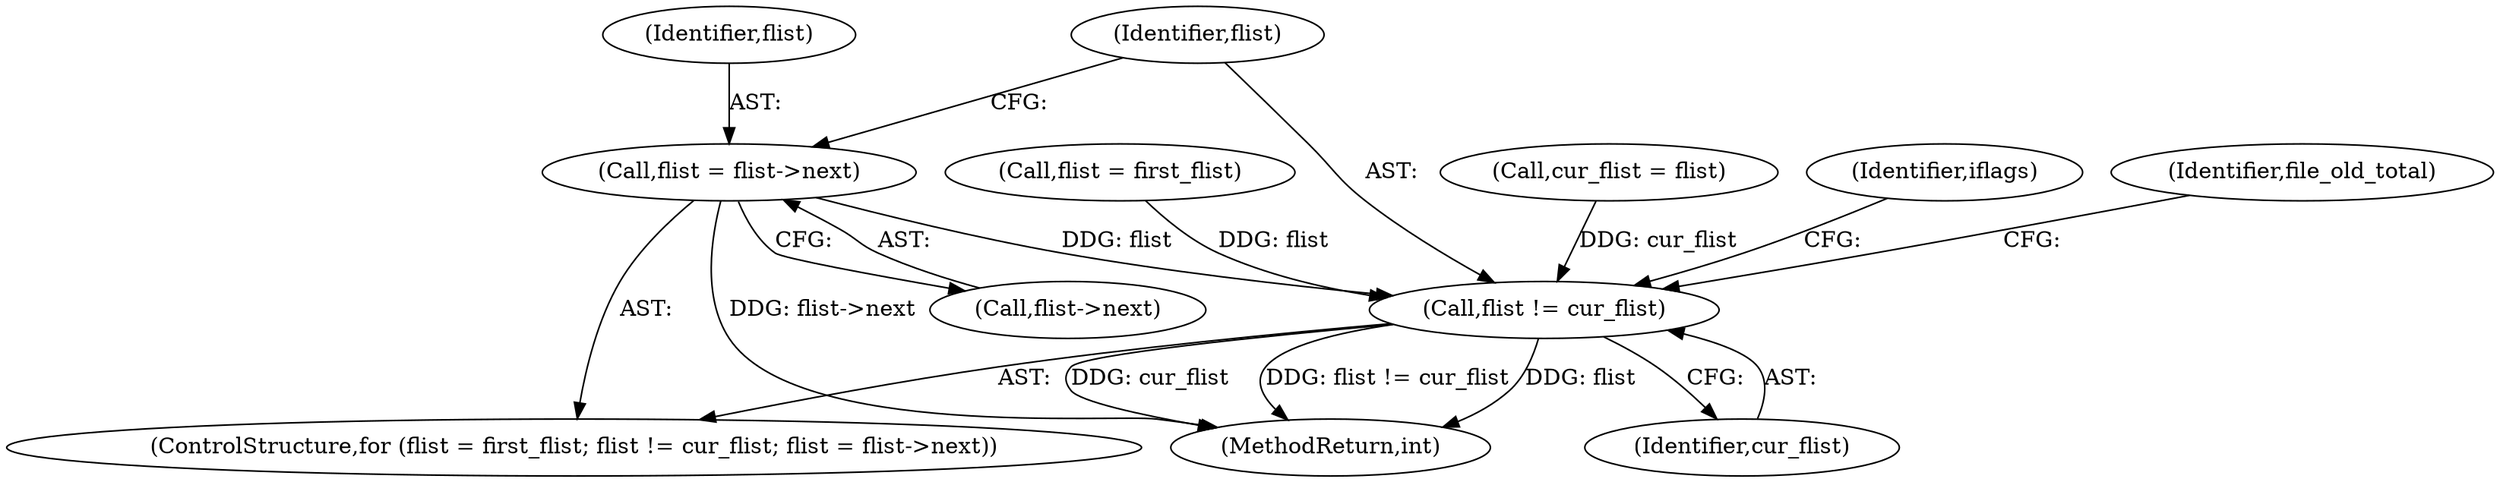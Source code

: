 digraph "0_samba_70aeb5fddd1b2f8e143276f8d5a085db16c593b9@pointer" {
"1000332" [label="(Call,flist = flist->next)"];
"1000329" [label="(Call,flist != cur_flist)"];
"1000325" [label="(ControlStructure,for (flist = first_flist; flist != cur_flist; flist = flist->next))"];
"1000333" [label="(Identifier,flist)"];
"1000330" [label="(Identifier,flist)"];
"1000411" [label="(MethodReturn,int)"];
"1000314" [label="(Call,cur_flist = flist)"];
"1000332" [label="(Call,flist = flist->next)"];
"1000334" [label="(Call,flist->next)"];
"1000331" [label="(Identifier,cur_flist)"];
"1000344" [label="(Identifier,iflags)"];
"1000338" [label="(Identifier,file_old_total)"];
"1000326" [label="(Call,flist = first_flist)"];
"1000329" [label="(Call,flist != cur_flist)"];
"1000332" -> "1000325"  [label="AST: "];
"1000332" -> "1000334"  [label="CFG: "];
"1000333" -> "1000332"  [label="AST: "];
"1000334" -> "1000332"  [label="AST: "];
"1000330" -> "1000332"  [label="CFG: "];
"1000332" -> "1000411"  [label="DDG: flist->next"];
"1000332" -> "1000329"  [label="DDG: flist"];
"1000329" -> "1000325"  [label="AST: "];
"1000329" -> "1000331"  [label="CFG: "];
"1000330" -> "1000329"  [label="AST: "];
"1000331" -> "1000329"  [label="AST: "];
"1000338" -> "1000329"  [label="CFG: "];
"1000344" -> "1000329"  [label="CFG: "];
"1000329" -> "1000411"  [label="DDG: cur_flist"];
"1000329" -> "1000411"  [label="DDG: flist != cur_flist"];
"1000329" -> "1000411"  [label="DDG: flist"];
"1000326" -> "1000329"  [label="DDG: flist"];
"1000314" -> "1000329"  [label="DDG: cur_flist"];
}
